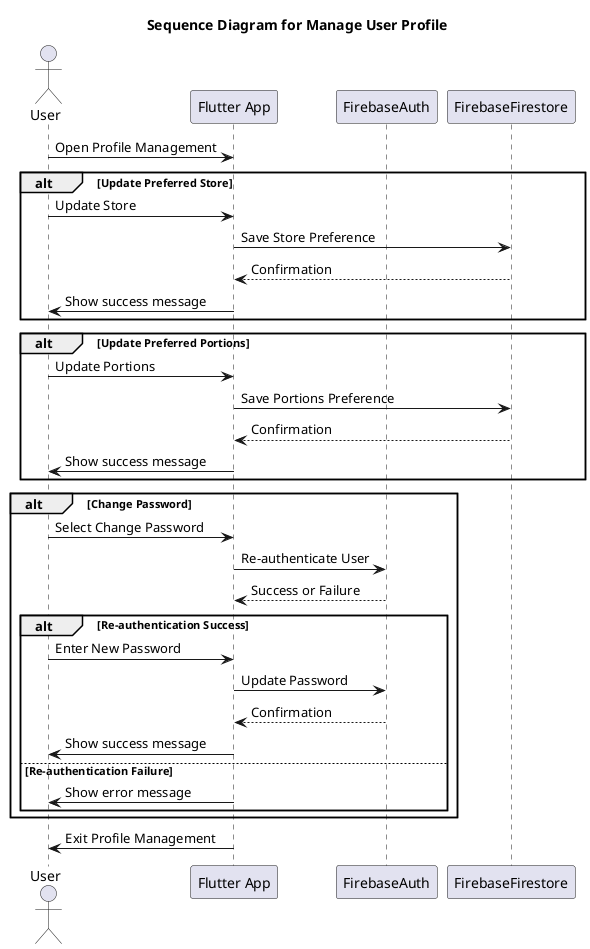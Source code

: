 @startuml
title Sequence Diagram for Manage User Profile
actor User
participant "Flutter App" as App
participant "FirebaseAuth" as Firebase
participant "FirebaseFirestore" as Firestore

User -> App: Open Profile Management

alt Update Preferred Store
    User -> App: Update Store
    App -> Firestore: Save Store Preference
    Firestore --> App: Confirmation
    App -> User: Show success message
end

alt Update Preferred Portions
    User -> App: Update Portions
    App -> Firestore: Save Portions Preference
    Firestore --> App: Confirmation
    App -> User: Show success message
end

alt Change Password
    User -> App: Select Change Password
    App -> Firebase: Re-authenticate User
    Firebase --> App: Success or Failure

    alt Re-authentication Success
        User -> App: Enter New Password
        App -> Firebase: Update Password
        Firebase --> App: Confirmation
        App -> User: Show success message
    else Re-authentication Failure
        App -> User: Show error message
    end
end

App -> User: Exit Profile Management
@enduml

